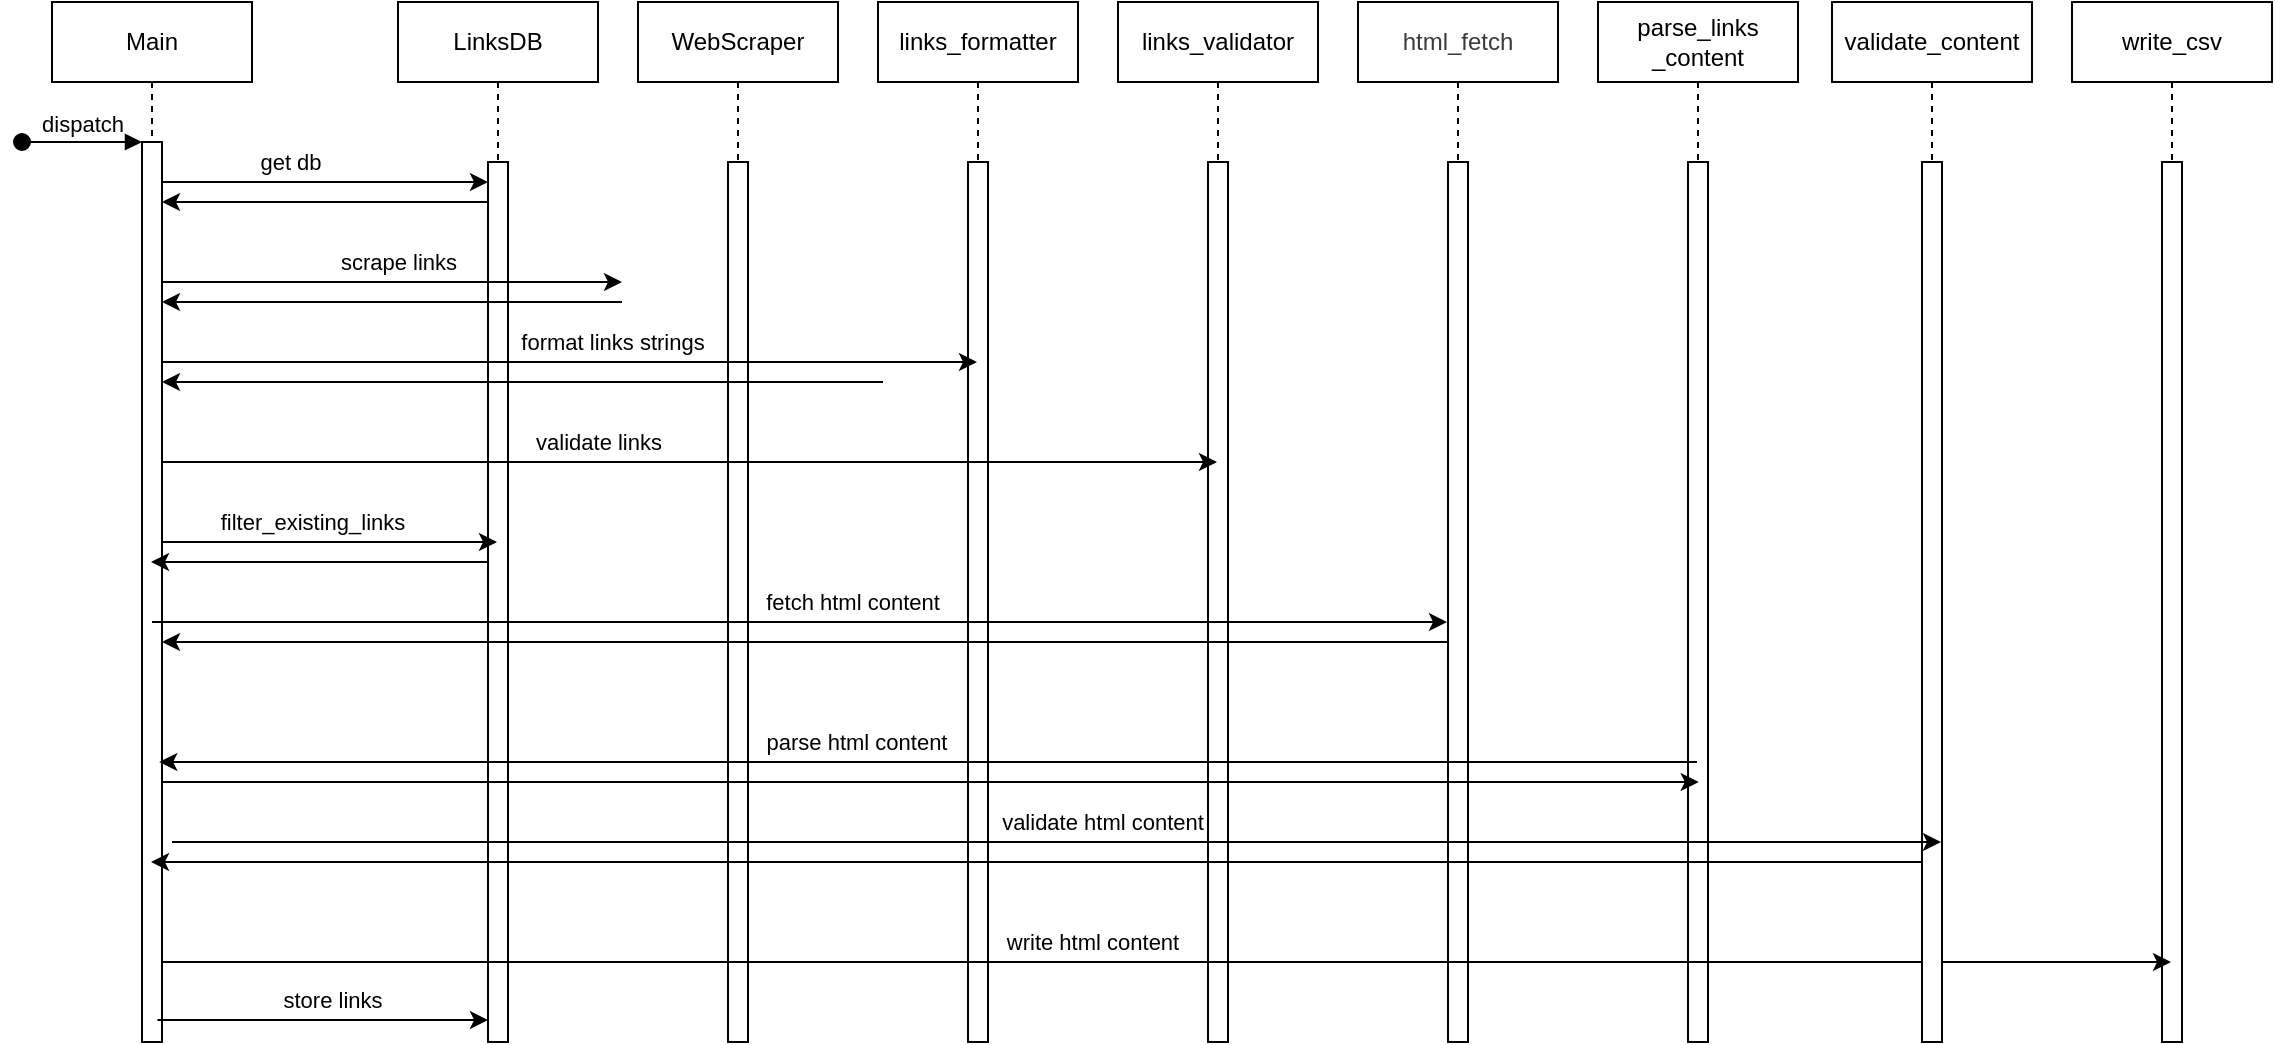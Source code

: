 <mxfile version="22.0.8" type="device">
  <diagram name="Page-1" id="2YBvvXClWsGukQMizWep">
    <mxGraphModel dx="1434" dy="750" grid="1" gridSize="10" guides="1" tooltips="1" connect="1" arrows="1" fold="1" page="1" pageScale="1" pageWidth="850" pageHeight="1100" math="0" shadow="0">
      <root>
        <mxCell id="0" />
        <mxCell id="1" parent="0" />
        <mxCell id="aM9ryv3xv72pqoxQDRHE-1" value="Main" style="shape=umlLifeline;perimeter=lifelinePerimeter;whiteSpace=wrap;html=1;container=0;dropTarget=0;collapsible=0;recursiveResize=0;outlineConnect=0;portConstraint=eastwest;newEdgeStyle={&quot;edgeStyle&quot;:&quot;elbowEdgeStyle&quot;,&quot;elbow&quot;:&quot;vertical&quot;,&quot;curved&quot;:0,&quot;rounded&quot;:0};" parent="1" vertex="1">
          <mxGeometry x="40" y="40" width="100" height="520" as="geometry" />
        </mxCell>
        <mxCell id="aM9ryv3xv72pqoxQDRHE-2" value="" style="html=1;points=[];perimeter=orthogonalPerimeter;outlineConnect=0;targetShapes=umlLifeline;portConstraint=eastwest;newEdgeStyle={&quot;edgeStyle&quot;:&quot;elbowEdgeStyle&quot;,&quot;elbow&quot;:&quot;vertical&quot;,&quot;curved&quot;:0,&quot;rounded&quot;:0};" parent="aM9ryv3xv72pqoxQDRHE-1" vertex="1">
          <mxGeometry x="45" y="70" width="10" height="450" as="geometry" />
        </mxCell>
        <mxCell id="aM9ryv3xv72pqoxQDRHE-3" value="dispatch" style="html=1;verticalAlign=bottom;startArrow=oval;endArrow=block;startSize=8;edgeStyle=elbowEdgeStyle;elbow=vertical;curved=0;rounded=0;" parent="aM9ryv3xv72pqoxQDRHE-1" target="aM9ryv3xv72pqoxQDRHE-2" edge="1">
          <mxGeometry relative="1" as="geometry">
            <mxPoint x="-15" y="70" as="sourcePoint" />
          </mxGeometry>
        </mxCell>
        <mxCell id="aM9ryv3xv72pqoxQDRHE-5" value="WebScraper" style="shape=umlLifeline;perimeter=lifelinePerimeter;whiteSpace=wrap;html=1;container=0;dropTarget=0;collapsible=0;recursiveResize=0;outlineConnect=0;portConstraint=eastwest;newEdgeStyle={&quot;edgeStyle&quot;:&quot;elbowEdgeStyle&quot;,&quot;elbow&quot;:&quot;vertical&quot;,&quot;curved&quot;:0,&quot;rounded&quot;:0};" parent="1" vertex="1">
          <mxGeometry x="333" y="40" width="100" height="520" as="geometry" />
        </mxCell>
        <mxCell id="aM9ryv3xv72pqoxQDRHE-6" value="" style="html=1;points=[];perimeter=orthogonalPerimeter;outlineConnect=0;targetShapes=umlLifeline;portConstraint=eastwest;newEdgeStyle={&quot;edgeStyle&quot;:&quot;elbowEdgeStyle&quot;,&quot;elbow&quot;:&quot;vertical&quot;,&quot;curved&quot;:0,&quot;rounded&quot;:0};" parent="aM9ryv3xv72pqoxQDRHE-5" vertex="1">
          <mxGeometry x="45" y="80" width="10" height="440" as="geometry" />
        </mxCell>
        <mxCell id="RG3P2dhpjjreNSLqOTBS-2" value="links_formatter" style="shape=umlLifeline;perimeter=lifelinePerimeter;whiteSpace=wrap;html=1;container=0;dropTarget=0;collapsible=0;recursiveResize=0;outlineConnect=0;portConstraint=eastwest;newEdgeStyle={&quot;edgeStyle&quot;:&quot;elbowEdgeStyle&quot;,&quot;elbow&quot;:&quot;vertical&quot;,&quot;curved&quot;:0,&quot;rounded&quot;:0};" parent="1" vertex="1">
          <mxGeometry x="453" y="40" width="100" height="520" as="geometry" />
        </mxCell>
        <mxCell id="RG3P2dhpjjreNSLqOTBS-3" value="" style="html=1;points=[];perimeter=orthogonalPerimeter;outlineConnect=0;targetShapes=umlLifeline;portConstraint=eastwest;newEdgeStyle={&quot;edgeStyle&quot;:&quot;elbowEdgeStyle&quot;,&quot;elbow&quot;:&quot;vertical&quot;,&quot;curved&quot;:0,&quot;rounded&quot;:0};" parent="RG3P2dhpjjreNSLqOTBS-2" vertex="1">
          <mxGeometry x="45" y="80" width="10" height="440" as="geometry" />
        </mxCell>
        <mxCell id="RG3P2dhpjjreNSLqOTBS-4" value="links_validator" style="shape=umlLifeline;perimeter=lifelinePerimeter;whiteSpace=wrap;html=1;container=0;dropTarget=0;collapsible=0;recursiveResize=0;outlineConnect=0;portConstraint=eastwest;newEdgeStyle={&quot;edgeStyle&quot;:&quot;elbowEdgeStyle&quot;,&quot;elbow&quot;:&quot;vertical&quot;,&quot;curved&quot;:0,&quot;rounded&quot;:0};" parent="1" vertex="1">
          <mxGeometry x="573" y="40" width="100" height="520" as="geometry" />
        </mxCell>
        <mxCell id="RG3P2dhpjjreNSLqOTBS-5" value="" style="html=1;points=[];perimeter=orthogonalPerimeter;outlineConnect=0;targetShapes=umlLifeline;portConstraint=eastwest;newEdgeStyle={&quot;edgeStyle&quot;:&quot;elbowEdgeStyle&quot;,&quot;elbow&quot;:&quot;vertical&quot;,&quot;curved&quot;:0,&quot;rounded&quot;:0};" parent="RG3P2dhpjjreNSLqOTBS-4" vertex="1">
          <mxGeometry x="45" y="80" width="10" height="440" as="geometry" />
        </mxCell>
        <mxCell id="RG3P2dhpjjreNSLqOTBS-8" value="&lt;div style=&quot;color: rgb(59, 59, 59); background-color: rgb(255, 255, 255); line-height: 19px;&quot;&gt;&lt;font style=&quot;font-size: 12px;&quot;&gt;html_fetch&lt;/font&gt;&lt;/div&gt;" style="shape=umlLifeline;perimeter=lifelinePerimeter;whiteSpace=wrap;html=1;container=0;dropTarget=0;collapsible=0;recursiveResize=0;outlineConnect=0;portConstraint=eastwest;newEdgeStyle={&quot;edgeStyle&quot;:&quot;elbowEdgeStyle&quot;,&quot;elbow&quot;:&quot;vertical&quot;,&quot;curved&quot;:0,&quot;rounded&quot;:0};" parent="1" vertex="1">
          <mxGeometry x="693" y="40" width="100" height="520" as="geometry" />
        </mxCell>
        <mxCell id="RG3P2dhpjjreNSLqOTBS-9" value="" style="html=1;points=[];perimeter=orthogonalPerimeter;outlineConnect=0;targetShapes=umlLifeline;portConstraint=eastwest;newEdgeStyle={&quot;edgeStyle&quot;:&quot;elbowEdgeStyle&quot;,&quot;elbow&quot;:&quot;vertical&quot;,&quot;curved&quot;:0,&quot;rounded&quot;:0};" parent="RG3P2dhpjjreNSLqOTBS-8" vertex="1">
          <mxGeometry x="45" y="80" width="10" height="440" as="geometry" />
        </mxCell>
        <mxCell id="RG3P2dhpjjreNSLqOTBS-14" value="parse_links&lt;br&gt;_content" style="shape=umlLifeline;perimeter=lifelinePerimeter;whiteSpace=wrap;html=1;container=0;dropTarget=0;collapsible=0;recursiveResize=0;outlineConnect=0;portConstraint=eastwest;newEdgeStyle={&quot;edgeStyle&quot;:&quot;elbowEdgeStyle&quot;,&quot;elbow&quot;:&quot;vertical&quot;,&quot;curved&quot;:0,&quot;rounded&quot;:0};" parent="1" vertex="1">
          <mxGeometry x="813" y="40" width="100" height="520" as="geometry" />
        </mxCell>
        <mxCell id="RG3P2dhpjjreNSLqOTBS-15" value="" style="html=1;points=[];perimeter=orthogonalPerimeter;outlineConnect=0;targetShapes=umlLifeline;portConstraint=eastwest;newEdgeStyle={&quot;edgeStyle&quot;:&quot;elbowEdgeStyle&quot;,&quot;elbow&quot;:&quot;vertical&quot;,&quot;curved&quot;:0,&quot;rounded&quot;:0};" parent="RG3P2dhpjjreNSLqOTBS-14" vertex="1">
          <mxGeometry x="45" y="80" width="10" height="440" as="geometry" />
        </mxCell>
        <mxCell id="RG3P2dhpjjreNSLqOTBS-20" value="LinksDB" style="shape=umlLifeline;perimeter=lifelinePerimeter;whiteSpace=wrap;html=1;container=0;dropTarget=0;collapsible=0;recursiveResize=0;outlineConnect=0;portConstraint=eastwest;newEdgeStyle={&quot;edgeStyle&quot;:&quot;elbowEdgeStyle&quot;,&quot;elbow&quot;:&quot;vertical&quot;,&quot;curved&quot;:0,&quot;rounded&quot;:0};" parent="1" vertex="1">
          <mxGeometry x="213" y="40" width="100" height="520" as="geometry" />
        </mxCell>
        <mxCell id="RG3P2dhpjjreNSLqOTBS-21" value="" style="html=1;points=[];perimeter=orthogonalPerimeter;outlineConnect=0;targetShapes=umlLifeline;portConstraint=eastwest;newEdgeStyle={&quot;edgeStyle&quot;:&quot;elbowEdgeStyle&quot;,&quot;elbow&quot;:&quot;vertical&quot;,&quot;curved&quot;:0,&quot;rounded&quot;:0};" parent="RG3P2dhpjjreNSLqOTBS-20" vertex="1">
          <mxGeometry x="45" y="80" width="10" height="440" as="geometry" />
        </mxCell>
        <mxCell id="RG3P2dhpjjreNSLqOTBS-25" value="" style="edgeStyle=elbowEdgeStyle;rounded=0;orthogonalLoop=1;jettySize=auto;html=1;elbow=vertical;curved=0;" parent="1" edge="1">
          <mxGeometry relative="1" as="geometry">
            <mxPoint x="95" y="180" as="sourcePoint" />
            <mxPoint x="325" y="180" as="targetPoint" />
            <Array as="points">
              <mxPoint x="210" y="180" />
            </Array>
          </mxGeometry>
        </mxCell>
        <mxCell id="RG3P2dhpjjreNSLqOTBS-50" value="scrape links" style="edgeLabel;html=1;align=center;verticalAlign=middle;resizable=0;points=[];" parent="RG3P2dhpjjreNSLqOTBS-25" vertex="1" connectable="0">
          <mxGeometry x="-0.461" relative="1" as="geometry">
            <mxPoint x="56" y="-10" as="offset" />
          </mxGeometry>
        </mxCell>
        <mxCell id="RG3P2dhpjjreNSLqOTBS-45" value="" style="edgeStyle=elbowEdgeStyle;rounded=0;orthogonalLoop=1;jettySize=auto;html=1;elbow=vertical;curved=0;" parent="1" source="aM9ryv3xv72pqoxQDRHE-2" target="RG3P2dhpjjreNSLqOTBS-21" edge="1">
          <mxGeometry relative="1" as="geometry">
            <Array as="points">
              <mxPoint x="150" y="130" />
            </Array>
          </mxGeometry>
        </mxCell>
        <mxCell id="RG3P2dhpjjreNSLqOTBS-46" value="get db" style="edgeLabel;html=1;align=center;verticalAlign=middle;resizable=0;points=[];" parent="RG3P2dhpjjreNSLqOTBS-45" vertex="1" connectable="0">
          <mxGeometry x="-0.218" y="-1" relative="1" as="geometry">
            <mxPoint y="-11" as="offset" />
          </mxGeometry>
        </mxCell>
        <mxCell id="RG3P2dhpjjreNSLqOTBS-47" style="edgeStyle=elbowEdgeStyle;rounded=0;orthogonalLoop=1;jettySize=auto;html=1;elbow=vertical;curved=0;" parent="1" source="RG3P2dhpjjreNSLqOTBS-21" target="aM9ryv3xv72pqoxQDRHE-2" edge="1">
          <mxGeometry relative="1" as="geometry">
            <mxPoint x="150" y="150" as="targetPoint" />
            <Array as="points">
              <mxPoint x="150" y="140" />
            </Array>
          </mxGeometry>
        </mxCell>
        <mxCell id="RG3P2dhpjjreNSLqOTBS-54" style="edgeStyle=elbowEdgeStyle;rounded=0;orthogonalLoop=1;jettySize=auto;html=1;elbow=vertical;curved=0;" parent="1" edge="1">
          <mxGeometry relative="1" as="geometry">
            <mxPoint x="325" y="190" as="sourcePoint" />
            <mxPoint x="95" y="190" as="targetPoint" />
          </mxGeometry>
        </mxCell>
        <mxCell id="RG3P2dhpjjreNSLqOTBS-55" style="edgeStyle=elbowEdgeStyle;rounded=0;orthogonalLoop=1;jettySize=auto;html=1;elbow=horizontal;curved=0;" parent="1" source="aM9ryv3xv72pqoxQDRHE-2" target="RG3P2dhpjjreNSLqOTBS-2" edge="1">
          <mxGeometry relative="1" as="geometry">
            <Array as="points">
              <mxPoint x="248" y="220" />
            </Array>
          </mxGeometry>
        </mxCell>
        <mxCell id="RG3P2dhpjjreNSLqOTBS-58" value="format links strings" style="edgeLabel;html=1;align=center;verticalAlign=middle;resizable=0;points=[];" parent="RG3P2dhpjjreNSLqOTBS-55" vertex="1" connectable="0">
          <mxGeometry x="-0.013" y="-2" relative="1" as="geometry">
            <mxPoint x="24" y="-12" as="offset" />
          </mxGeometry>
        </mxCell>
        <mxCell id="RG3P2dhpjjreNSLqOTBS-57" style="edgeStyle=elbowEdgeStyle;rounded=0;orthogonalLoop=1;jettySize=auto;html=1;elbow=vertical;curved=0;" parent="1" target="aM9ryv3xv72pqoxQDRHE-2" edge="1">
          <mxGeometry relative="1" as="geometry">
            <mxPoint x="455.5" y="230" as="sourcePoint" />
            <mxPoint x="100" y="230" as="targetPoint" />
          </mxGeometry>
        </mxCell>
        <mxCell id="RG3P2dhpjjreNSLqOTBS-59" style="edgeStyle=elbowEdgeStyle;rounded=0;orthogonalLoop=1;jettySize=auto;html=1;elbow=horizontal;curved=0;" parent="1" edge="1">
          <mxGeometry relative="1" as="geometry">
            <Array as="points">
              <mxPoint x="310" y="270" />
            </Array>
            <mxPoint x="95" y="270" as="sourcePoint" />
            <mxPoint x="622.5" y="270" as="targetPoint" />
          </mxGeometry>
        </mxCell>
        <mxCell id="RG3P2dhpjjreNSLqOTBS-60" value="validate links" style="edgeLabel;html=1;align=center;verticalAlign=middle;resizable=0;points=[];" parent="RG3P2dhpjjreNSLqOTBS-59" vertex="1" connectable="0">
          <mxGeometry x="-0.165" y="-3" relative="1" as="geometry">
            <mxPoint x="-2" y="-13" as="offset" />
          </mxGeometry>
        </mxCell>
        <mxCell id="RG3P2dhpjjreNSLqOTBS-64" style="edgeStyle=elbowEdgeStyle;rounded=0;orthogonalLoop=1;jettySize=auto;html=1;elbow=vertical;curved=0;" parent="1" edge="1">
          <mxGeometry relative="1" as="geometry">
            <mxPoint x="95.0" y="430" as="sourcePoint" />
            <mxPoint x="863.38" y="430" as="targetPoint" />
          </mxGeometry>
        </mxCell>
        <mxCell id="RG3P2dhpjjreNSLqOTBS-65" value="parse html content" style="edgeLabel;html=1;align=center;verticalAlign=middle;resizable=0;points=[];" parent="RG3P2dhpjjreNSLqOTBS-64" vertex="1" connectable="0">
          <mxGeometry x="-0.143" y="1" relative="1" as="geometry">
            <mxPoint x="17" y="-19" as="offset" />
          </mxGeometry>
        </mxCell>
        <mxCell id="RG3P2dhpjjreNSLqOTBS-66" style="edgeStyle=elbowEdgeStyle;rounded=0;orthogonalLoop=1;jettySize=auto;html=1;elbow=vertical;curved=0;" parent="1" edge="1">
          <mxGeometry relative="1" as="geometry">
            <mxPoint x="862.5" y="420" as="sourcePoint" />
            <mxPoint x="93.62" y="420" as="targetPoint" />
          </mxGeometry>
        </mxCell>
        <mxCell id="RG3P2dhpjjreNSLqOTBS-67" style="edgeStyle=elbowEdgeStyle;rounded=0;orthogonalLoop=1;jettySize=auto;html=1;elbow=vertical;curved=0;" parent="1" edge="1">
          <mxGeometry relative="1" as="geometry">
            <mxPoint x="95" y="310" as="sourcePoint" />
            <mxPoint x="262.5" y="310" as="targetPoint" />
          </mxGeometry>
        </mxCell>
        <mxCell id="RG3P2dhpjjreNSLqOTBS-68" value="filter_existing_links" style="edgeLabel;html=1;align=center;verticalAlign=middle;resizable=0;points=[];" parent="RG3P2dhpjjreNSLqOTBS-67" vertex="1" connectable="0">
          <mxGeometry x="-0.162" y="2" relative="1" as="geometry">
            <mxPoint x="5" y="-8" as="offset" />
          </mxGeometry>
        </mxCell>
        <mxCell id="RG3P2dhpjjreNSLqOTBS-69" style="edgeStyle=elbowEdgeStyle;rounded=0;orthogonalLoop=1;jettySize=auto;html=1;elbow=vertical;curved=0;" parent="1" edge="1">
          <mxGeometry relative="1" as="geometry">
            <mxPoint x="258" y="320" as="sourcePoint" />
            <mxPoint x="89.5" y="320" as="targetPoint" />
          </mxGeometry>
        </mxCell>
        <mxCell id="RG3P2dhpjjreNSLqOTBS-70" value="write_csv" style="shape=umlLifeline;perimeter=lifelinePerimeter;whiteSpace=wrap;html=1;container=0;dropTarget=0;collapsible=0;recursiveResize=0;outlineConnect=0;portConstraint=eastwest;newEdgeStyle={&quot;edgeStyle&quot;:&quot;elbowEdgeStyle&quot;,&quot;elbow&quot;:&quot;vertical&quot;,&quot;curved&quot;:0,&quot;rounded&quot;:0};" parent="1" vertex="1">
          <mxGeometry x="1050" y="40" width="100" height="520" as="geometry" />
        </mxCell>
        <mxCell id="RG3P2dhpjjreNSLqOTBS-71" value="" style="html=1;points=[];perimeter=orthogonalPerimeter;outlineConnect=0;targetShapes=umlLifeline;portConstraint=eastwest;newEdgeStyle={&quot;edgeStyle&quot;:&quot;elbowEdgeStyle&quot;,&quot;elbow&quot;:&quot;vertical&quot;,&quot;curved&quot;:0,&quot;rounded&quot;:0};" parent="RG3P2dhpjjreNSLqOTBS-70" vertex="1">
          <mxGeometry x="45" y="80" width="10" height="440" as="geometry" />
        </mxCell>
        <mxCell id="RG3P2dhpjjreNSLqOTBS-72" style="edgeStyle=elbowEdgeStyle;rounded=0;orthogonalLoop=1;jettySize=auto;html=1;elbow=vertical;curved=0;" parent="1" edge="1">
          <mxGeometry relative="1" as="geometry">
            <mxPoint x="95" y="520" as="sourcePoint" />
            <mxPoint x="1099.5" y="520" as="targetPoint" />
          </mxGeometry>
        </mxCell>
        <mxCell id="RG3P2dhpjjreNSLqOTBS-73" value="write html content" style="edgeLabel;html=1;align=center;verticalAlign=middle;resizable=0;points=[];" parent="RG3P2dhpjjreNSLqOTBS-72" vertex="1" connectable="0">
          <mxGeometry x="-0.041" relative="1" as="geometry">
            <mxPoint x="-17" y="-10" as="offset" />
          </mxGeometry>
        </mxCell>
        <mxCell id="RG3P2dhpjjreNSLqOTBS-76" style="edgeStyle=elbowEdgeStyle;rounded=0;orthogonalLoop=1;jettySize=auto;html=1;elbow=vertical;curved=0;" parent="1" edge="1">
          <mxGeometry relative="1" as="geometry">
            <mxPoint x="92.75" y="549" as="sourcePoint" />
            <mxPoint x="258" y="549" as="targetPoint" />
          </mxGeometry>
        </mxCell>
        <mxCell id="RG3P2dhpjjreNSLqOTBS-77" value="store links" style="edgeLabel;html=1;align=center;verticalAlign=middle;resizable=0;points=[];" parent="RG3P2dhpjjreNSLqOTBS-76" vertex="1" connectable="0">
          <mxGeometry x="0.386" y="-2" relative="1" as="geometry">
            <mxPoint x="-28" y="-12" as="offset" />
          </mxGeometry>
        </mxCell>
        <mxCell id="_dBUOhcKRJqTY2TmTdxi-3" value="validate_content" style="shape=umlLifeline;perimeter=lifelinePerimeter;whiteSpace=wrap;html=1;container=0;dropTarget=0;collapsible=0;recursiveResize=0;outlineConnect=0;portConstraint=eastwest;newEdgeStyle={&quot;edgeStyle&quot;:&quot;elbowEdgeStyle&quot;,&quot;elbow&quot;:&quot;vertical&quot;,&quot;curved&quot;:0,&quot;rounded&quot;:0};" vertex="1" parent="1">
          <mxGeometry x="930" y="40" width="100" height="520" as="geometry" />
        </mxCell>
        <mxCell id="_dBUOhcKRJqTY2TmTdxi-4" value="" style="html=1;points=[];perimeter=orthogonalPerimeter;outlineConnect=0;targetShapes=umlLifeline;portConstraint=eastwest;newEdgeStyle={&quot;edgeStyle&quot;:&quot;elbowEdgeStyle&quot;,&quot;elbow&quot;:&quot;vertical&quot;,&quot;curved&quot;:0,&quot;rounded&quot;:0};" vertex="1" parent="_dBUOhcKRJqTY2TmTdxi-3">
          <mxGeometry x="45" y="80" width="10" height="440" as="geometry" />
        </mxCell>
        <mxCell id="_dBUOhcKRJqTY2TmTdxi-6" style="edgeStyle=elbowEdgeStyle;rounded=0;orthogonalLoop=1;jettySize=auto;html=1;elbow=vertical;curved=0;" edge="1" parent="1">
          <mxGeometry relative="1" as="geometry">
            <mxPoint x="90" y="350" as="sourcePoint" />
            <mxPoint x="737.5" y="350" as="targetPoint" />
          </mxGeometry>
        </mxCell>
        <mxCell id="_dBUOhcKRJqTY2TmTdxi-7" value="fetch html content" style="edgeLabel;html=1;align=center;verticalAlign=middle;resizable=0;points=[];" vertex="1" connectable="0" parent="_dBUOhcKRJqTY2TmTdxi-6">
          <mxGeometry x="0.035" y="1" relative="1" as="geometry">
            <mxPoint x="15" y="-9" as="offset" />
          </mxGeometry>
        </mxCell>
        <mxCell id="_dBUOhcKRJqTY2TmTdxi-11" style="edgeStyle=elbowEdgeStyle;rounded=0;orthogonalLoop=1;jettySize=auto;html=1;elbow=vertical;curved=0;" edge="1" parent="1">
          <mxGeometry relative="1" as="geometry">
            <mxPoint x="100" y="460" as="sourcePoint" />
            <mxPoint x="984.5" y="460" as="targetPoint" />
          </mxGeometry>
        </mxCell>
        <mxCell id="_dBUOhcKRJqTY2TmTdxi-12" value="validate html content" style="edgeLabel;html=1;align=center;verticalAlign=middle;resizable=0;points=[];" vertex="1" connectable="0" parent="_dBUOhcKRJqTY2TmTdxi-11">
          <mxGeometry x="0.051" y="-1" relative="1" as="geometry">
            <mxPoint y="-11" as="offset" />
          </mxGeometry>
        </mxCell>
        <mxCell id="_dBUOhcKRJqTY2TmTdxi-16" style="edgeStyle=elbowEdgeStyle;rounded=0;orthogonalLoop=1;jettySize=auto;html=1;elbow=vertical;curved=0;" edge="1" parent="1">
          <mxGeometry relative="1" as="geometry">
            <mxPoint x="975" y="470" as="sourcePoint" />
            <mxPoint x="89.5" y="470" as="targetPoint" />
          </mxGeometry>
        </mxCell>
        <mxCell id="_dBUOhcKRJqTY2TmTdxi-18" style="edgeStyle=elbowEdgeStyle;rounded=0;orthogonalLoop=1;jettySize=auto;html=1;elbow=vertical;curved=0;" edge="1" parent="1">
          <mxGeometry relative="1" as="geometry">
            <mxPoint x="738" y="360" as="sourcePoint" />
            <mxPoint x="95" y="360" as="targetPoint" />
          </mxGeometry>
        </mxCell>
      </root>
    </mxGraphModel>
  </diagram>
</mxfile>
